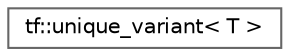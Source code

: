 digraph "类继承关系图"
{
 // LATEX_PDF_SIZE
  bgcolor="transparent";
  edge [fontname=Helvetica,fontsize=10,labelfontname=Helvetica,labelfontsize=10];
  node [fontname=Helvetica,fontsize=10,shape=box,height=0.2,width=0.4];
  rankdir="LR";
  Node0 [id="Node000000",label="tf::unique_variant\< T \>",height=0.2,width=0.4,color="grey40", fillcolor="white", style="filled",URL="$structtf_1_1unique__variant.html",tooltip=" "];
}
